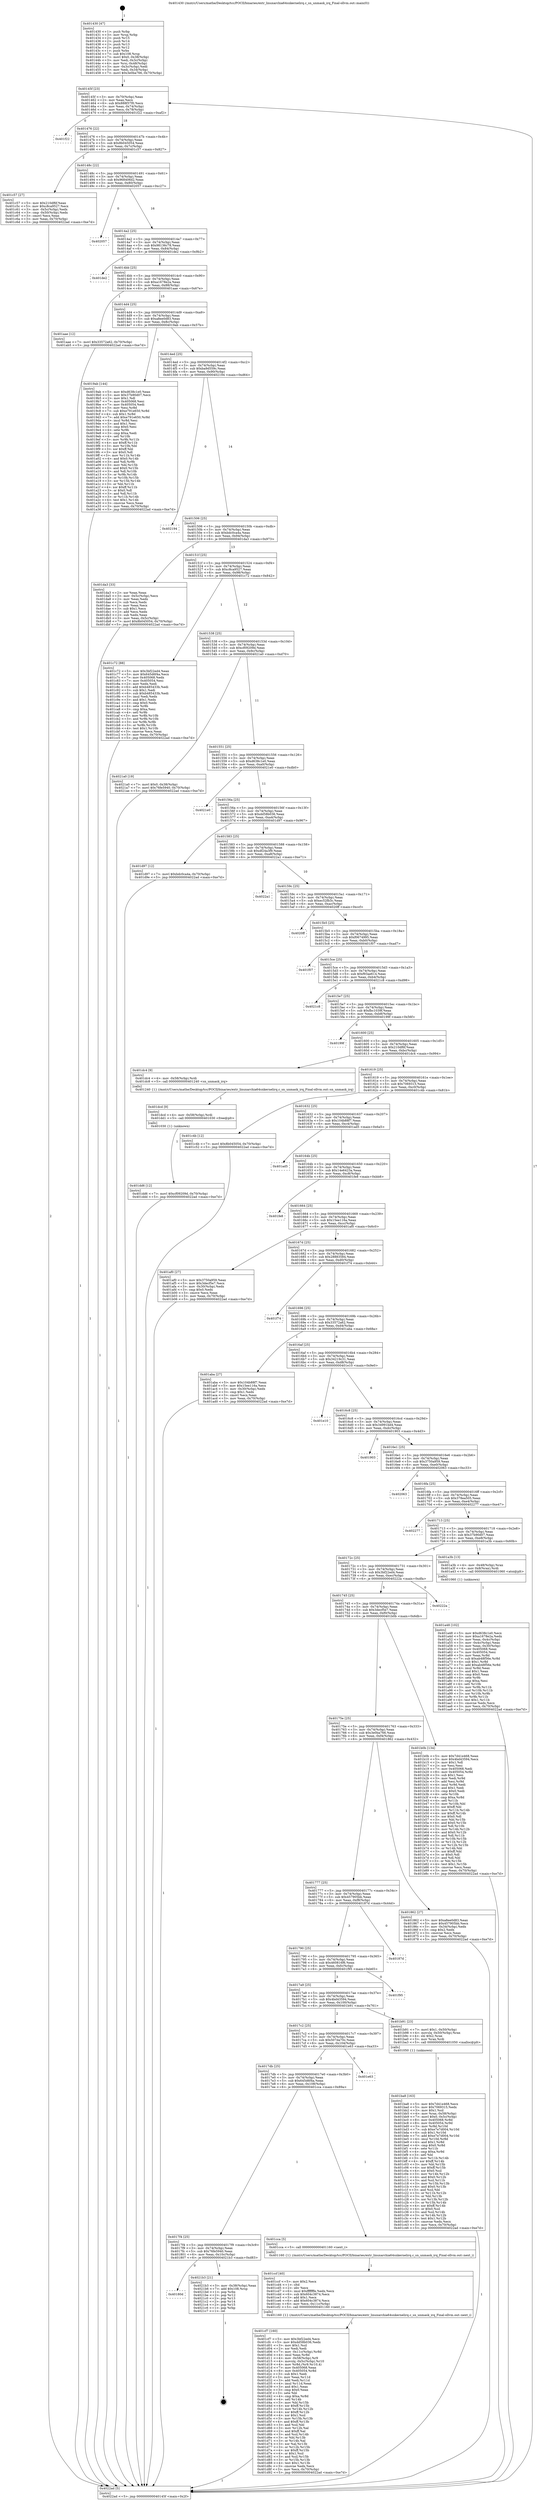digraph "0x401430" {
  label = "0x401430 (/mnt/c/Users/mathe/Desktop/tcc/POCII/binaries/extr_linuxarchia64snkernelirq.c_sn_unmask_irq_Final-ollvm.out::main(0))"
  labelloc = "t"
  node[shape=record]

  Entry [label="",width=0.3,height=0.3,shape=circle,fillcolor=black,style=filled]
  "0x40145f" [label="{
     0x40145f [23]\l
     | [instrs]\l
     &nbsp;&nbsp;0x40145f \<+3\>: mov -0x70(%rbp),%eax\l
     &nbsp;&nbsp;0x401462 \<+2\>: mov %eax,%ecx\l
     &nbsp;&nbsp;0x401464 \<+6\>: sub $0x888f37f0,%ecx\l
     &nbsp;&nbsp;0x40146a \<+3\>: mov %eax,-0x74(%rbp)\l
     &nbsp;&nbsp;0x40146d \<+3\>: mov %ecx,-0x78(%rbp)\l
     &nbsp;&nbsp;0x401470 \<+6\>: je 0000000000401f22 \<main+0xaf2\>\l
  }"]
  "0x401f22" [label="{
     0x401f22\l
  }", style=dashed]
  "0x401476" [label="{
     0x401476 [22]\l
     | [instrs]\l
     &nbsp;&nbsp;0x401476 \<+5\>: jmp 000000000040147b \<main+0x4b\>\l
     &nbsp;&nbsp;0x40147b \<+3\>: mov -0x74(%rbp),%eax\l
     &nbsp;&nbsp;0x40147e \<+5\>: sub $0x8b045054,%eax\l
     &nbsp;&nbsp;0x401483 \<+3\>: mov %eax,-0x7c(%rbp)\l
     &nbsp;&nbsp;0x401486 \<+6\>: je 0000000000401c57 \<main+0x827\>\l
  }"]
  Exit [label="",width=0.3,height=0.3,shape=circle,fillcolor=black,style=filled,peripheries=2]
  "0x401c57" [label="{
     0x401c57 [27]\l
     | [instrs]\l
     &nbsp;&nbsp;0x401c57 \<+5\>: mov $0x210df6f,%eax\l
     &nbsp;&nbsp;0x401c5c \<+5\>: mov $0xc8ca9527,%ecx\l
     &nbsp;&nbsp;0x401c61 \<+3\>: mov -0x5c(%rbp),%edx\l
     &nbsp;&nbsp;0x401c64 \<+3\>: cmp -0x50(%rbp),%edx\l
     &nbsp;&nbsp;0x401c67 \<+3\>: cmovl %ecx,%eax\l
     &nbsp;&nbsp;0x401c6a \<+3\>: mov %eax,-0x70(%rbp)\l
     &nbsp;&nbsp;0x401c6d \<+5\>: jmp 00000000004022ad \<main+0xe7d\>\l
  }"]
  "0x40148c" [label="{
     0x40148c [22]\l
     | [instrs]\l
     &nbsp;&nbsp;0x40148c \<+5\>: jmp 0000000000401491 \<main+0x61\>\l
     &nbsp;&nbsp;0x401491 \<+3\>: mov -0x74(%rbp),%eax\l
     &nbsp;&nbsp;0x401494 \<+5\>: sub $0x968406d2,%eax\l
     &nbsp;&nbsp;0x401499 \<+3\>: mov %eax,-0x80(%rbp)\l
     &nbsp;&nbsp;0x40149c \<+6\>: je 0000000000402057 \<main+0xc27\>\l
  }"]
  "0x40180d" [label="{
     0x40180d\l
  }", style=dashed]
  "0x402057" [label="{
     0x402057\l
  }", style=dashed]
  "0x4014a2" [label="{
     0x4014a2 [25]\l
     | [instrs]\l
     &nbsp;&nbsp;0x4014a2 \<+5\>: jmp 00000000004014a7 \<main+0x77\>\l
     &nbsp;&nbsp;0x4014a7 \<+3\>: mov -0x74(%rbp),%eax\l
     &nbsp;&nbsp;0x4014aa \<+5\>: sub $0x98136c78,%eax\l
     &nbsp;&nbsp;0x4014af \<+6\>: mov %eax,-0x84(%rbp)\l
     &nbsp;&nbsp;0x4014b5 \<+6\>: je 0000000000401de2 \<main+0x9b2\>\l
  }"]
  "0x4021b3" [label="{
     0x4021b3 [21]\l
     | [instrs]\l
     &nbsp;&nbsp;0x4021b3 \<+3\>: mov -0x38(%rbp),%eax\l
     &nbsp;&nbsp;0x4021b6 \<+7\>: add $0x108,%rsp\l
     &nbsp;&nbsp;0x4021bd \<+1\>: pop %rbx\l
     &nbsp;&nbsp;0x4021be \<+2\>: pop %r12\l
     &nbsp;&nbsp;0x4021c0 \<+2\>: pop %r13\l
     &nbsp;&nbsp;0x4021c2 \<+2\>: pop %r14\l
     &nbsp;&nbsp;0x4021c4 \<+2\>: pop %r15\l
     &nbsp;&nbsp;0x4021c6 \<+1\>: pop %rbp\l
     &nbsp;&nbsp;0x4021c7 \<+1\>: ret\l
  }"]
  "0x401de2" [label="{
     0x401de2\l
  }", style=dashed]
  "0x4014bb" [label="{
     0x4014bb [25]\l
     | [instrs]\l
     &nbsp;&nbsp;0x4014bb \<+5\>: jmp 00000000004014c0 \<main+0x90\>\l
     &nbsp;&nbsp;0x4014c0 \<+3\>: mov -0x74(%rbp),%eax\l
     &nbsp;&nbsp;0x4014c3 \<+5\>: sub $0xa1678e2a,%eax\l
     &nbsp;&nbsp;0x4014c8 \<+6\>: mov %eax,-0x88(%rbp)\l
     &nbsp;&nbsp;0x4014ce \<+6\>: je 0000000000401aae \<main+0x67e\>\l
  }"]
  "0x401dd6" [label="{
     0x401dd6 [12]\l
     | [instrs]\l
     &nbsp;&nbsp;0x401dd6 \<+7\>: movl $0xcf09209d,-0x70(%rbp)\l
     &nbsp;&nbsp;0x401ddd \<+5\>: jmp 00000000004022ad \<main+0xe7d\>\l
  }"]
  "0x401aae" [label="{
     0x401aae [12]\l
     | [instrs]\l
     &nbsp;&nbsp;0x401aae \<+7\>: movl $0x33572a62,-0x70(%rbp)\l
     &nbsp;&nbsp;0x401ab5 \<+5\>: jmp 00000000004022ad \<main+0xe7d\>\l
  }"]
  "0x4014d4" [label="{
     0x4014d4 [25]\l
     | [instrs]\l
     &nbsp;&nbsp;0x4014d4 \<+5\>: jmp 00000000004014d9 \<main+0xa9\>\l
     &nbsp;&nbsp;0x4014d9 \<+3\>: mov -0x74(%rbp),%eax\l
     &nbsp;&nbsp;0x4014dc \<+5\>: sub $0xa8ee0d83,%eax\l
     &nbsp;&nbsp;0x4014e1 \<+6\>: mov %eax,-0x8c(%rbp)\l
     &nbsp;&nbsp;0x4014e7 \<+6\>: je 00000000004019ab \<main+0x57b\>\l
  }"]
  "0x401dcd" [label="{
     0x401dcd [9]\l
     | [instrs]\l
     &nbsp;&nbsp;0x401dcd \<+4\>: mov -0x58(%rbp),%rdi\l
     &nbsp;&nbsp;0x401dd1 \<+5\>: call 0000000000401030 \<free@plt\>\l
     | [calls]\l
     &nbsp;&nbsp;0x401030 \{1\} (unknown)\l
  }"]
  "0x4019ab" [label="{
     0x4019ab [144]\l
     | [instrs]\l
     &nbsp;&nbsp;0x4019ab \<+5\>: mov $0xd638c1e0,%eax\l
     &nbsp;&nbsp;0x4019b0 \<+5\>: mov $0x37b90d07,%ecx\l
     &nbsp;&nbsp;0x4019b5 \<+2\>: mov $0x1,%dl\l
     &nbsp;&nbsp;0x4019b7 \<+7\>: mov 0x405068,%esi\l
     &nbsp;&nbsp;0x4019be \<+7\>: mov 0x405054,%edi\l
     &nbsp;&nbsp;0x4019c5 \<+3\>: mov %esi,%r8d\l
     &nbsp;&nbsp;0x4019c8 \<+7\>: sub $0xe791e650,%r8d\l
     &nbsp;&nbsp;0x4019cf \<+4\>: sub $0x1,%r8d\l
     &nbsp;&nbsp;0x4019d3 \<+7\>: add $0xe791e650,%r8d\l
     &nbsp;&nbsp;0x4019da \<+4\>: imul %r8d,%esi\l
     &nbsp;&nbsp;0x4019de \<+3\>: and $0x1,%esi\l
     &nbsp;&nbsp;0x4019e1 \<+3\>: cmp $0x0,%esi\l
     &nbsp;&nbsp;0x4019e4 \<+4\>: sete %r9b\l
     &nbsp;&nbsp;0x4019e8 \<+3\>: cmp $0xa,%edi\l
     &nbsp;&nbsp;0x4019eb \<+4\>: setl %r10b\l
     &nbsp;&nbsp;0x4019ef \<+3\>: mov %r9b,%r11b\l
     &nbsp;&nbsp;0x4019f2 \<+4\>: xor $0xff,%r11b\l
     &nbsp;&nbsp;0x4019f6 \<+3\>: mov %r10b,%bl\l
     &nbsp;&nbsp;0x4019f9 \<+3\>: xor $0xff,%bl\l
     &nbsp;&nbsp;0x4019fc \<+3\>: xor $0x0,%dl\l
     &nbsp;&nbsp;0x4019ff \<+3\>: mov %r11b,%r14b\l
     &nbsp;&nbsp;0x401a02 \<+4\>: and $0x0,%r14b\l
     &nbsp;&nbsp;0x401a06 \<+3\>: and %dl,%r9b\l
     &nbsp;&nbsp;0x401a09 \<+3\>: mov %bl,%r15b\l
     &nbsp;&nbsp;0x401a0c \<+4\>: and $0x0,%r15b\l
     &nbsp;&nbsp;0x401a10 \<+3\>: and %dl,%r10b\l
     &nbsp;&nbsp;0x401a13 \<+3\>: or %r9b,%r14b\l
     &nbsp;&nbsp;0x401a16 \<+3\>: or %r10b,%r15b\l
     &nbsp;&nbsp;0x401a19 \<+3\>: xor %r15b,%r14b\l
     &nbsp;&nbsp;0x401a1c \<+3\>: or %bl,%r11b\l
     &nbsp;&nbsp;0x401a1f \<+4\>: xor $0xff,%r11b\l
     &nbsp;&nbsp;0x401a23 \<+3\>: or $0x0,%dl\l
     &nbsp;&nbsp;0x401a26 \<+3\>: and %dl,%r11b\l
     &nbsp;&nbsp;0x401a29 \<+3\>: or %r11b,%r14b\l
     &nbsp;&nbsp;0x401a2c \<+4\>: test $0x1,%r14b\l
     &nbsp;&nbsp;0x401a30 \<+3\>: cmovne %ecx,%eax\l
     &nbsp;&nbsp;0x401a33 \<+3\>: mov %eax,-0x70(%rbp)\l
     &nbsp;&nbsp;0x401a36 \<+5\>: jmp 00000000004022ad \<main+0xe7d\>\l
  }"]
  "0x4014ed" [label="{
     0x4014ed [25]\l
     | [instrs]\l
     &nbsp;&nbsp;0x4014ed \<+5\>: jmp 00000000004014f2 \<main+0xc2\>\l
     &nbsp;&nbsp;0x4014f2 \<+3\>: mov -0x74(%rbp),%eax\l
     &nbsp;&nbsp;0x4014f5 \<+5\>: sub $0xba9d559c,%eax\l
     &nbsp;&nbsp;0x4014fa \<+6\>: mov %eax,-0x90(%rbp)\l
     &nbsp;&nbsp;0x401500 \<+6\>: je 0000000000402194 \<main+0xd64\>\l
  }"]
  "0x401cf7" [label="{
     0x401cf7 [160]\l
     | [instrs]\l
     &nbsp;&nbsp;0x401cf7 \<+5\>: mov $0x3bf22ed4,%ecx\l
     &nbsp;&nbsp;0x401cfc \<+5\>: mov $0xdd58b036,%edx\l
     &nbsp;&nbsp;0x401d01 \<+3\>: mov $0x1,%sil\l
     &nbsp;&nbsp;0x401d04 \<+2\>: xor %edi,%edi\l
     &nbsp;&nbsp;0x401d06 \<+7\>: mov -0x11c(%rbp),%r8d\l
     &nbsp;&nbsp;0x401d0d \<+4\>: imul %eax,%r8d\l
     &nbsp;&nbsp;0x401d11 \<+4\>: mov -0x58(%rbp),%r9\l
     &nbsp;&nbsp;0x401d15 \<+4\>: movslq -0x5c(%rbp),%r10\l
     &nbsp;&nbsp;0x401d19 \<+4\>: mov %r8d,(%r9,%r10,4)\l
     &nbsp;&nbsp;0x401d1d \<+7\>: mov 0x405068,%eax\l
     &nbsp;&nbsp;0x401d24 \<+8\>: mov 0x405054,%r8d\l
     &nbsp;&nbsp;0x401d2c \<+3\>: sub $0x1,%edi\l
     &nbsp;&nbsp;0x401d2f \<+3\>: mov %eax,%r11d\l
     &nbsp;&nbsp;0x401d32 \<+3\>: add %edi,%r11d\l
     &nbsp;&nbsp;0x401d35 \<+4\>: imul %r11d,%eax\l
     &nbsp;&nbsp;0x401d39 \<+3\>: and $0x1,%eax\l
     &nbsp;&nbsp;0x401d3c \<+3\>: cmp $0x0,%eax\l
     &nbsp;&nbsp;0x401d3f \<+3\>: sete %bl\l
     &nbsp;&nbsp;0x401d42 \<+4\>: cmp $0xa,%r8d\l
     &nbsp;&nbsp;0x401d46 \<+4\>: setl %r14b\l
     &nbsp;&nbsp;0x401d4a \<+3\>: mov %bl,%r15b\l
     &nbsp;&nbsp;0x401d4d \<+4\>: xor $0xff,%r15b\l
     &nbsp;&nbsp;0x401d51 \<+3\>: mov %r14b,%r12b\l
     &nbsp;&nbsp;0x401d54 \<+4\>: xor $0xff,%r12b\l
     &nbsp;&nbsp;0x401d58 \<+4\>: xor $0x1,%sil\l
     &nbsp;&nbsp;0x401d5c \<+3\>: mov %r15b,%r13b\l
     &nbsp;&nbsp;0x401d5f \<+4\>: and $0xff,%r13b\l
     &nbsp;&nbsp;0x401d63 \<+3\>: and %sil,%bl\l
     &nbsp;&nbsp;0x401d66 \<+3\>: mov %r12b,%al\l
     &nbsp;&nbsp;0x401d69 \<+2\>: and $0xff,%al\l
     &nbsp;&nbsp;0x401d6b \<+3\>: and %sil,%r14b\l
     &nbsp;&nbsp;0x401d6e \<+3\>: or %bl,%r13b\l
     &nbsp;&nbsp;0x401d71 \<+3\>: or %r14b,%al\l
     &nbsp;&nbsp;0x401d74 \<+3\>: xor %al,%r13b\l
     &nbsp;&nbsp;0x401d77 \<+3\>: or %r12b,%r15b\l
     &nbsp;&nbsp;0x401d7a \<+4\>: xor $0xff,%r15b\l
     &nbsp;&nbsp;0x401d7e \<+4\>: or $0x1,%sil\l
     &nbsp;&nbsp;0x401d82 \<+3\>: and %sil,%r15b\l
     &nbsp;&nbsp;0x401d85 \<+3\>: or %r15b,%r13b\l
     &nbsp;&nbsp;0x401d88 \<+4\>: test $0x1,%r13b\l
     &nbsp;&nbsp;0x401d8c \<+3\>: cmovne %edx,%ecx\l
     &nbsp;&nbsp;0x401d8f \<+3\>: mov %ecx,-0x70(%rbp)\l
     &nbsp;&nbsp;0x401d92 \<+5\>: jmp 00000000004022ad \<main+0xe7d\>\l
  }"]
  "0x402194" [label="{
     0x402194\l
  }", style=dashed]
  "0x401506" [label="{
     0x401506 [25]\l
     | [instrs]\l
     &nbsp;&nbsp;0x401506 \<+5\>: jmp 000000000040150b \<main+0xdb\>\l
     &nbsp;&nbsp;0x40150b \<+3\>: mov -0x74(%rbp),%eax\l
     &nbsp;&nbsp;0x40150e \<+5\>: sub $0xbdc0ca4a,%eax\l
     &nbsp;&nbsp;0x401513 \<+6\>: mov %eax,-0x94(%rbp)\l
     &nbsp;&nbsp;0x401519 \<+6\>: je 0000000000401da3 \<main+0x973\>\l
  }"]
  "0x401ccf" [label="{
     0x401ccf [40]\l
     | [instrs]\l
     &nbsp;&nbsp;0x401ccf \<+5\>: mov $0x2,%ecx\l
     &nbsp;&nbsp;0x401cd4 \<+1\>: cltd\l
     &nbsp;&nbsp;0x401cd5 \<+2\>: idiv %ecx\l
     &nbsp;&nbsp;0x401cd7 \<+6\>: imul $0xfffffffe,%edx,%ecx\l
     &nbsp;&nbsp;0x401cdd \<+6\>: sub $0x604c3874,%ecx\l
     &nbsp;&nbsp;0x401ce3 \<+3\>: add $0x1,%ecx\l
     &nbsp;&nbsp;0x401ce6 \<+6\>: add $0x604c3874,%ecx\l
     &nbsp;&nbsp;0x401cec \<+6\>: mov %ecx,-0x11c(%rbp)\l
     &nbsp;&nbsp;0x401cf2 \<+5\>: call 0000000000401160 \<next_i\>\l
     | [calls]\l
     &nbsp;&nbsp;0x401160 \{1\} (/mnt/c/Users/mathe/Desktop/tcc/POCII/binaries/extr_linuxarchia64snkernelirq.c_sn_unmask_irq_Final-ollvm.out::next_i)\l
  }"]
  "0x401da3" [label="{
     0x401da3 [33]\l
     | [instrs]\l
     &nbsp;&nbsp;0x401da3 \<+2\>: xor %eax,%eax\l
     &nbsp;&nbsp;0x401da5 \<+3\>: mov -0x5c(%rbp),%ecx\l
     &nbsp;&nbsp;0x401da8 \<+2\>: mov %eax,%edx\l
     &nbsp;&nbsp;0x401daa \<+2\>: sub %ecx,%edx\l
     &nbsp;&nbsp;0x401dac \<+2\>: mov %eax,%ecx\l
     &nbsp;&nbsp;0x401dae \<+3\>: sub $0x1,%ecx\l
     &nbsp;&nbsp;0x401db1 \<+2\>: add %ecx,%edx\l
     &nbsp;&nbsp;0x401db3 \<+2\>: sub %edx,%eax\l
     &nbsp;&nbsp;0x401db5 \<+3\>: mov %eax,-0x5c(%rbp)\l
     &nbsp;&nbsp;0x401db8 \<+7\>: movl $0x8b045054,-0x70(%rbp)\l
     &nbsp;&nbsp;0x401dbf \<+5\>: jmp 00000000004022ad \<main+0xe7d\>\l
  }"]
  "0x40151f" [label="{
     0x40151f [25]\l
     | [instrs]\l
     &nbsp;&nbsp;0x40151f \<+5\>: jmp 0000000000401524 \<main+0xf4\>\l
     &nbsp;&nbsp;0x401524 \<+3\>: mov -0x74(%rbp),%eax\l
     &nbsp;&nbsp;0x401527 \<+5\>: sub $0xc8ca9527,%eax\l
     &nbsp;&nbsp;0x40152c \<+6\>: mov %eax,-0x98(%rbp)\l
     &nbsp;&nbsp;0x401532 \<+6\>: je 0000000000401c72 \<main+0x842\>\l
  }"]
  "0x4017f4" [label="{
     0x4017f4 [25]\l
     | [instrs]\l
     &nbsp;&nbsp;0x4017f4 \<+5\>: jmp 00000000004017f9 \<main+0x3c9\>\l
     &nbsp;&nbsp;0x4017f9 \<+3\>: mov -0x74(%rbp),%eax\l
     &nbsp;&nbsp;0x4017fc \<+5\>: sub $0x76fe5940,%eax\l
     &nbsp;&nbsp;0x401801 \<+6\>: mov %eax,-0x10c(%rbp)\l
     &nbsp;&nbsp;0x401807 \<+6\>: je 00000000004021b3 \<main+0xd83\>\l
  }"]
  "0x401c72" [label="{
     0x401c72 [88]\l
     | [instrs]\l
     &nbsp;&nbsp;0x401c72 \<+5\>: mov $0x3bf22ed4,%eax\l
     &nbsp;&nbsp;0x401c77 \<+5\>: mov $0x645d6f4a,%ecx\l
     &nbsp;&nbsp;0x401c7c \<+7\>: mov 0x405068,%edx\l
     &nbsp;&nbsp;0x401c83 \<+7\>: mov 0x405054,%esi\l
     &nbsp;&nbsp;0x401c8a \<+2\>: mov %edx,%edi\l
     &nbsp;&nbsp;0x401c8c \<+6\>: add $0xb485433b,%edi\l
     &nbsp;&nbsp;0x401c92 \<+3\>: sub $0x1,%edi\l
     &nbsp;&nbsp;0x401c95 \<+6\>: sub $0xb485433b,%edi\l
     &nbsp;&nbsp;0x401c9b \<+3\>: imul %edi,%edx\l
     &nbsp;&nbsp;0x401c9e \<+3\>: and $0x1,%edx\l
     &nbsp;&nbsp;0x401ca1 \<+3\>: cmp $0x0,%edx\l
     &nbsp;&nbsp;0x401ca4 \<+4\>: sete %r8b\l
     &nbsp;&nbsp;0x401ca8 \<+3\>: cmp $0xa,%esi\l
     &nbsp;&nbsp;0x401cab \<+4\>: setl %r9b\l
     &nbsp;&nbsp;0x401caf \<+3\>: mov %r8b,%r10b\l
     &nbsp;&nbsp;0x401cb2 \<+3\>: and %r9b,%r10b\l
     &nbsp;&nbsp;0x401cb5 \<+3\>: xor %r9b,%r8b\l
     &nbsp;&nbsp;0x401cb8 \<+3\>: or %r8b,%r10b\l
     &nbsp;&nbsp;0x401cbb \<+4\>: test $0x1,%r10b\l
     &nbsp;&nbsp;0x401cbf \<+3\>: cmovne %ecx,%eax\l
     &nbsp;&nbsp;0x401cc2 \<+3\>: mov %eax,-0x70(%rbp)\l
     &nbsp;&nbsp;0x401cc5 \<+5\>: jmp 00000000004022ad \<main+0xe7d\>\l
  }"]
  "0x401538" [label="{
     0x401538 [25]\l
     | [instrs]\l
     &nbsp;&nbsp;0x401538 \<+5\>: jmp 000000000040153d \<main+0x10d\>\l
     &nbsp;&nbsp;0x40153d \<+3\>: mov -0x74(%rbp),%eax\l
     &nbsp;&nbsp;0x401540 \<+5\>: sub $0xcf09209d,%eax\l
     &nbsp;&nbsp;0x401545 \<+6\>: mov %eax,-0x9c(%rbp)\l
     &nbsp;&nbsp;0x40154b \<+6\>: je 00000000004021a0 \<main+0xd70\>\l
  }"]
  "0x401cca" [label="{
     0x401cca [5]\l
     | [instrs]\l
     &nbsp;&nbsp;0x401cca \<+5\>: call 0000000000401160 \<next_i\>\l
     | [calls]\l
     &nbsp;&nbsp;0x401160 \{1\} (/mnt/c/Users/mathe/Desktop/tcc/POCII/binaries/extr_linuxarchia64snkernelirq.c_sn_unmask_irq_Final-ollvm.out::next_i)\l
  }"]
  "0x4021a0" [label="{
     0x4021a0 [19]\l
     | [instrs]\l
     &nbsp;&nbsp;0x4021a0 \<+7\>: movl $0x0,-0x38(%rbp)\l
     &nbsp;&nbsp;0x4021a7 \<+7\>: movl $0x76fe5940,-0x70(%rbp)\l
     &nbsp;&nbsp;0x4021ae \<+5\>: jmp 00000000004022ad \<main+0xe7d\>\l
  }"]
  "0x401551" [label="{
     0x401551 [25]\l
     | [instrs]\l
     &nbsp;&nbsp;0x401551 \<+5\>: jmp 0000000000401556 \<main+0x126\>\l
     &nbsp;&nbsp;0x401556 \<+3\>: mov -0x74(%rbp),%eax\l
     &nbsp;&nbsp;0x401559 \<+5\>: sub $0xd638c1e0,%eax\l
     &nbsp;&nbsp;0x40155e \<+6\>: mov %eax,-0xa0(%rbp)\l
     &nbsp;&nbsp;0x401564 \<+6\>: je 00000000004021e0 \<main+0xdb0\>\l
  }"]
  "0x4017db" [label="{
     0x4017db [25]\l
     | [instrs]\l
     &nbsp;&nbsp;0x4017db \<+5\>: jmp 00000000004017e0 \<main+0x3b0\>\l
     &nbsp;&nbsp;0x4017e0 \<+3\>: mov -0x74(%rbp),%eax\l
     &nbsp;&nbsp;0x4017e3 \<+5\>: sub $0x645d6f4a,%eax\l
     &nbsp;&nbsp;0x4017e8 \<+6\>: mov %eax,-0x108(%rbp)\l
     &nbsp;&nbsp;0x4017ee \<+6\>: je 0000000000401cca \<main+0x89a\>\l
  }"]
  "0x4021e0" [label="{
     0x4021e0\l
  }", style=dashed]
  "0x40156a" [label="{
     0x40156a [25]\l
     | [instrs]\l
     &nbsp;&nbsp;0x40156a \<+5\>: jmp 000000000040156f \<main+0x13f\>\l
     &nbsp;&nbsp;0x40156f \<+3\>: mov -0x74(%rbp),%eax\l
     &nbsp;&nbsp;0x401572 \<+5\>: sub $0xdd58b036,%eax\l
     &nbsp;&nbsp;0x401577 \<+6\>: mov %eax,-0xa4(%rbp)\l
     &nbsp;&nbsp;0x40157d \<+6\>: je 0000000000401d97 \<main+0x967\>\l
  }"]
  "0x401e63" [label="{
     0x401e63\l
  }", style=dashed]
  "0x401d97" [label="{
     0x401d97 [12]\l
     | [instrs]\l
     &nbsp;&nbsp;0x401d97 \<+7\>: movl $0xbdc0ca4a,-0x70(%rbp)\l
     &nbsp;&nbsp;0x401d9e \<+5\>: jmp 00000000004022ad \<main+0xe7d\>\l
  }"]
  "0x401583" [label="{
     0x401583 [25]\l
     | [instrs]\l
     &nbsp;&nbsp;0x401583 \<+5\>: jmp 0000000000401588 \<main+0x158\>\l
     &nbsp;&nbsp;0x401588 \<+3\>: mov -0x74(%rbp),%eax\l
     &nbsp;&nbsp;0x40158b \<+5\>: sub $0xdf24a3f9,%eax\l
     &nbsp;&nbsp;0x401590 \<+6\>: mov %eax,-0xa8(%rbp)\l
     &nbsp;&nbsp;0x401596 \<+6\>: je 00000000004022a1 \<main+0xe71\>\l
  }"]
  "0x401ba8" [label="{
     0x401ba8 [163]\l
     | [instrs]\l
     &nbsp;&nbsp;0x401ba8 \<+5\>: mov $0x7d41e468,%ecx\l
     &nbsp;&nbsp;0x401bad \<+5\>: mov $0x7069315,%edx\l
     &nbsp;&nbsp;0x401bb2 \<+3\>: mov $0x1,%sil\l
     &nbsp;&nbsp;0x401bb5 \<+4\>: mov %rax,-0x58(%rbp)\l
     &nbsp;&nbsp;0x401bb9 \<+7\>: movl $0x0,-0x5c(%rbp)\l
     &nbsp;&nbsp;0x401bc0 \<+8\>: mov 0x405068,%r8d\l
     &nbsp;&nbsp;0x401bc8 \<+8\>: mov 0x405054,%r9d\l
     &nbsp;&nbsp;0x401bd0 \<+3\>: mov %r8d,%r10d\l
     &nbsp;&nbsp;0x401bd3 \<+7\>: sub $0xe7e7d004,%r10d\l
     &nbsp;&nbsp;0x401bda \<+4\>: sub $0x1,%r10d\l
     &nbsp;&nbsp;0x401bde \<+7\>: add $0xe7e7d004,%r10d\l
     &nbsp;&nbsp;0x401be5 \<+4\>: imul %r10d,%r8d\l
     &nbsp;&nbsp;0x401be9 \<+4\>: and $0x1,%r8d\l
     &nbsp;&nbsp;0x401bed \<+4\>: cmp $0x0,%r8d\l
     &nbsp;&nbsp;0x401bf1 \<+4\>: sete %r11b\l
     &nbsp;&nbsp;0x401bf5 \<+4\>: cmp $0xa,%r9d\l
     &nbsp;&nbsp;0x401bf9 \<+3\>: setl %bl\l
     &nbsp;&nbsp;0x401bfc \<+3\>: mov %r11b,%r14b\l
     &nbsp;&nbsp;0x401bff \<+4\>: xor $0xff,%r14b\l
     &nbsp;&nbsp;0x401c03 \<+3\>: mov %bl,%r15b\l
     &nbsp;&nbsp;0x401c06 \<+4\>: xor $0xff,%r15b\l
     &nbsp;&nbsp;0x401c0a \<+4\>: xor $0x0,%sil\l
     &nbsp;&nbsp;0x401c0e \<+3\>: mov %r14b,%r12b\l
     &nbsp;&nbsp;0x401c11 \<+4\>: and $0x0,%r12b\l
     &nbsp;&nbsp;0x401c15 \<+3\>: and %sil,%r11b\l
     &nbsp;&nbsp;0x401c18 \<+3\>: mov %r15b,%r13b\l
     &nbsp;&nbsp;0x401c1b \<+4\>: and $0x0,%r13b\l
     &nbsp;&nbsp;0x401c1f \<+3\>: and %sil,%bl\l
     &nbsp;&nbsp;0x401c22 \<+3\>: or %r11b,%r12b\l
     &nbsp;&nbsp;0x401c25 \<+3\>: or %bl,%r13b\l
     &nbsp;&nbsp;0x401c28 \<+3\>: xor %r13b,%r12b\l
     &nbsp;&nbsp;0x401c2b \<+3\>: or %r15b,%r14b\l
     &nbsp;&nbsp;0x401c2e \<+4\>: xor $0xff,%r14b\l
     &nbsp;&nbsp;0x401c32 \<+4\>: or $0x0,%sil\l
     &nbsp;&nbsp;0x401c36 \<+3\>: and %sil,%r14b\l
     &nbsp;&nbsp;0x401c39 \<+3\>: or %r14b,%r12b\l
     &nbsp;&nbsp;0x401c3c \<+4\>: test $0x1,%r12b\l
     &nbsp;&nbsp;0x401c40 \<+3\>: cmovne %edx,%ecx\l
     &nbsp;&nbsp;0x401c43 \<+3\>: mov %ecx,-0x70(%rbp)\l
     &nbsp;&nbsp;0x401c46 \<+5\>: jmp 00000000004022ad \<main+0xe7d\>\l
  }"]
  "0x4022a1" [label="{
     0x4022a1\l
  }", style=dashed]
  "0x40159c" [label="{
     0x40159c [25]\l
     | [instrs]\l
     &nbsp;&nbsp;0x40159c \<+5\>: jmp 00000000004015a1 \<main+0x171\>\l
     &nbsp;&nbsp;0x4015a1 \<+3\>: mov -0x74(%rbp),%eax\l
     &nbsp;&nbsp;0x4015a4 \<+5\>: sub $0xec52fb3c,%eax\l
     &nbsp;&nbsp;0x4015a9 \<+6\>: mov %eax,-0xac(%rbp)\l
     &nbsp;&nbsp;0x4015af \<+6\>: je 00000000004020ff \<main+0xccf\>\l
  }"]
  "0x4017c2" [label="{
     0x4017c2 [25]\l
     | [instrs]\l
     &nbsp;&nbsp;0x4017c2 \<+5\>: jmp 00000000004017c7 \<main+0x397\>\l
     &nbsp;&nbsp;0x4017c7 \<+3\>: mov -0x74(%rbp),%eax\l
     &nbsp;&nbsp;0x4017ca \<+5\>: sub $0x507da70c,%eax\l
     &nbsp;&nbsp;0x4017cf \<+6\>: mov %eax,-0x104(%rbp)\l
     &nbsp;&nbsp;0x4017d5 \<+6\>: je 0000000000401e63 \<main+0xa33\>\l
  }"]
  "0x4020ff" [label="{
     0x4020ff\l
  }", style=dashed]
  "0x4015b5" [label="{
     0x4015b5 [25]\l
     | [instrs]\l
     &nbsp;&nbsp;0x4015b5 \<+5\>: jmp 00000000004015ba \<main+0x18a\>\l
     &nbsp;&nbsp;0x4015ba \<+3\>: mov -0x74(%rbp),%eax\l
     &nbsp;&nbsp;0x4015bd \<+5\>: sub $0xf0674995,%eax\l
     &nbsp;&nbsp;0x4015c2 \<+6\>: mov %eax,-0xb0(%rbp)\l
     &nbsp;&nbsp;0x4015c8 \<+6\>: je 0000000000401f07 \<main+0xad7\>\l
  }"]
  "0x401b91" [label="{
     0x401b91 [23]\l
     | [instrs]\l
     &nbsp;&nbsp;0x401b91 \<+7\>: movl $0x1,-0x50(%rbp)\l
     &nbsp;&nbsp;0x401b98 \<+4\>: movslq -0x50(%rbp),%rax\l
     &nbsp;&nbsp;0x401b9c \<+4\>: shl $0x2,%rax\l
     &nbsp;&nbsp;0x401ba0 \<+3\>: mov %rax,%rdi\l
     &nbsp;&nbsp;0x401ba3 \<+5\>: call 0000000000401050 \<malloc@plt\>\l
     | [calls]\l
     &nbsp;&nbsp;0x401050 \{1\} (unknown)\l
  }"]
  "0x401f07" [label="{
     0x401f07\l
  }", style=dashed]
  "0x4015ce" [label="{
     0x4015ce [25]\l
     | [instrs]\l
     &nbsp;&nbsp;0x4015ce \<+5\>: jmp 00000000004015d3 \<main+0x1a3\>\l
     &nbsp;&nbsp;0x4015d3 \<+3\>: mov -0x74(%rbp),%eax\l
     &nbsp;&nbsp;0x4015d6 \<+5\>: sub $0xf93ae614,%eax\l
     &nbsp;&nbsp;0x4015db \<+6\>: mov %eax,-0xb4(%rbp)\l
     &nbsp;&nbsp;0x4015e1 \<+6\>: je 00000000004021c8 \<main+0xd98\>\l
  }"]
  "0x4017a9" [label="{
     0x4017a9 [25]\l
     | [instrs]\l
     &nbsp;&nbsp;0x4017a9 \<+5\>: jmp 00000000004017ae \<main+0x37e\>\l
     &nbsp;&nbsp;0x4017ae \<+3\>: mov -0x74(%rbp),%eax\l
     &nbsp;&nbsp;0x4017b1 \<+5\>: sub $0x4bd43594,%eax\l
     &nbsp;&nbsp;0x4017b6 \<+6\>: mov %eax,-0x100(%rbp)\l
     &nbsp;&nbsp;0x4017bc \<+6\>: je 0000000000401b91 \<main+0x761\>\l
  }"]
  "0x4021c8" [label="{
     0x4021c8\l
  }", style=dashed]
  "0x4015e7" [label="{
     0x4015e7 [25]\l
     | [instrs]\l
     &nbsp;&nbsp;0x4015e7 \<+5\>: jmp 00000000004015ec \<main+0x1bc\>\l
     &nbsp;&nbsp;0x4015ec \<+3\>: mov -0x74(%rbp),%eax\l
     &nbsp;&nbsp;0x4015ef \<+5\>: sub $0xfbc1039f,%eax\l
     &nbsp;&nbsp;0x4015f4 \<+6\>: mov %eax,-0xb8(%rbp)\l
     &nbsp;&nbsp;0x4015fa \<+6\>: je 000000000040199f \<main+0x56f\>\l
  }"]
  "0x401f95" [label="{
     0x401f95\l
  }", style=dashed]
  "0x40199f" [label="{
     0x40199f\l
  }", style=dashed]
  "0x401600" [label="{
     0x401600 [25]\l
     | [instrs]\l
     &nbsp;&nbsp;0x401600 \<+5\>: jmp 0000000000401605 \<main+0x1d5\>\l
     &nbsp;&nbsp;0x401605 \<+3\>: mov -0x74(%rbp),%eax\l
     &nbsp;&nbsp;0x401608 \<+5\>: sub $0x210df6f,%eax\l
     &nbsp;&nbsp;0x40160d \<+6\>: mov %eax,-0xbc(%rbp)\l
     &nbsp;&nbsp;0x401613 \<+6\>: je 0000000000401dc4 \<main+0x994\>\l
  }"]
  "0x401790" [label="{
     0x401790 [25]\l
     | [instrs]\l
     &nbsp;&nbsp;0x401790 \<+5\>: jmp 0000000000401795 \<main+0x365\>\l
     &nbsp;&nbsp;0x401795 \<+3\>: mov -0x74(%rbp),%eax\l
     &nbsp;&nbsp;0x401798 \<+5\>: sub $0x460816f6,%eax\l
     &nbsp;&nbsp;0x40179d \<+6\>: mov %eax,-0xfc(%rbp)\l
     &nbsp;&nbsp;0x4017a3 \<+6\>: je 0000000000401f95 \<main+0xb65\>\l
  }"]
  "0x401dc4" [label="{
     0x401dc4 [9]\l
     | [instrs]\l
     &nbsp;&nbsp;0x401dc4 \<+4\>: mov -0x58(%rbp),%rdi\l
     &nbsp;&nbsp;0x401dc8 \<+5\>: call 0000000000401240 \<sn_unmask_irq\>\l
     | [calls]\l
     &nbsp;&nbsp;0x401240 \{1\} (/mnt/c/Users/mathe/Desktop/tcc/POCII/binaries/extr_linuxarchia64snkernelirq.c_sn_unmask_irq_Final-ollvm.out::sn_unmask_irq)\l
  }"]
  "0x401619" [label="{
     0x401619 [25]\l
     | [instrs]\l
     &nbsp;&nbsp;0x401619 \<+5\>: jmp 000000000040161e \<main+0x1ee\>\l
     &nbsp;&nbsp;0x40161e \<+3\>: mov -0x74(%rbp),%eax\l
     &nbsp;&nbsp;0x401621 \<+5\>: sub $0x7069315,%eax\l
     &nbsp;&nbsp;0x401626 \<+6\>: mov %eax,-0xc0(%rbp)\l
     &nbsp;&nbsp;0x40162c \<+6\>: je 0000000000401c4b \<main+0x81b\>\l
  }"]
  "0x40187d" [label="{
     0x40187d\l
  }", style=dashed]
  "0x401c4b" [label="{
     0x401c4b [12]\l
     | [instrs]\l
     &nbsp;&nbsp;0x401c4b \<+7\>: movl $0x8b045054,-0x70(%rbp)\l
     &nbsp;&nbsp;0x401c52 \<+5\>: jmp 00000000004022ad \<main+0xe7d\>\l
  }"]
  "0x401632" [label="{
     0x401632 [25]\l
     | [instrs]\l
     &nbsp;&nbsp;0x401632 \<+5\>: jmp 0000000000401637 \<main+0x207\>\l
     &nbsp;&nbsp;0x401637 \<+3\>: mov -0x74(%rbp),%eax\l
     &nbsp;&nbsp;0x40163a \<+5\>: sub $0x104b88f7,%eax\l
     &nbsp;&nbsp;0x40163f \<+6\>: mov %eax,-0xc4(%rbp)\l
     &nbsp;&nbsp;0x401645 \<+6\>: je 0000000000401ad5 \<main+0x6a5\>\l
  }"]
  "0x401a48" [label="{
     0x401a48 [102]\l
     | [instrs]\l
     &nbsp;&nbsp;0x401a48 \<+5\>: mov $0xd638c1e0,%ecx\l
     &nbsp;&nbsp;0x401a4d \<+5\>: mov $0xa1678e2a,%edx\l
     &nbsp;&nbsp;0x401a52 \<+3\>: mov %eax,-0x4c(%rbp)\l
     &nbsp;&nbsp;0x401a55 \<+3\>: mov -0x4c(%rbp),%eax\l
     &nbsp;&nbsp;0x401a58 \<+3\>: mov %eax,-0x30(%rbp)\l
     &nbsp;&nbsp;0x401a5b \<+7\>: mov 0x405068,%eax\l
     &nbsp;&nbsp;0x401a62 \<+7\>: mov 0x405054,%esi\l
     &nbsp;&nbsp;0x401a69 \<+3\>: mov %eax,%r8d\l
     &nbsp;&nbsp;0x401a6c \<+7\>: sub $0xab48f56e,%r8d\l
     &nbsp;&nbsp;0x401a73 \<+4\>: sub $0x1,%r8d\l
     &nbsp;&nbsp;0x401a77 \<+7\>: add $0xab48f56e,%r8d\l
     &nbsp;&nbsp;0x401a7e \<+4\>: imul %r8d,%eax\l
     &nbsp;&nbsp;0x401a82 \<+3\>: and $0x1,%eax\l
     &nbsp;&nbsp;0x401a85 \<+3\>: cmp $0x0,%eax\l
     &nbsp;&nbsp;0x401a88 \<+4\>: sete %r9b\l
     &nbsp;&nbsp;0x401a8c \<+3\>: cmp $0xa,%esi\l
     &nbsp;&nbsp;0x401a8f \<+4\>: setl %r10b\l
     &nbsp;&nbsp;0x401a93 \<+3\>: mov %r9b,%r11b\l
     &nbsp;&nbsp;0x401a96 \<+3\>: and %r10b,%r11b\l
     &nbsp;&nbsp;0x401a99 \<+3\>: xor %r10b,%r9b\l
     &nbsp;&nbsp;0x401a9c \<+3\>: or %r9b,%r11b\l
     &nbsp;&nbsp;0x401a9f \<+4\>: test $0x1,%r11b\l
     &nbsp;&nbsp;0x401aa3 \<+3\>: cmovne %edx,%ecx\l
     &nbsp;&nbsp;0x401aa6 \<+3\>: mov %ecx,-0x70(%rbp)\l
     &nbsp;&nbsp;0x401aa9 \<+5\>: jmp 00000000004022ad \<main+0xe7d\>\l
  }"]
  "0x401ad5" [label="{
     0x401ad5\l
  }", style=dashed]
  "0x40164b" [label="{
     0x40164b [25]\l
     | [instrs]\l
     &nbsp;&nbsp;0x40164b \<+5\>: jmp 0000000000401650 \<main+0x220\>\l
     &nbsp;&nbsp;0x401650 \<+3\>: mov -0x74(%rbp),%eax\l
     &nbsp;&nbsp;0x401653 \<+5\>: sub $0x14e6423a,%eax\l
     &nbsp;&nbsp;0x401658 \<+6\>: mov %eax,-0xc8(%rbp)\l
     &nbsp;&nbsp;0x40165e \<+6\>: je 0000000000401fe8 \<main+0xbb8\>\l
  }"]
  "0x401430" [label="{
     0x401430 [47]\l
     | [instrs]\l
     &nbsp;&nbsp;0x401430 \<+1\>: push %rbp\l
     &nbsp;&nbsp;0x401431 \<+3\>: mov %rsp,%rbp\l
     &nbsp;&nbsp;0x401434 \<+2\>: push %r15\l
     &nbsp;&nbsp;0x401436 \<+2\>: push %r14\l
     &nbsp;&nbsp;0x401438 \<+2\>: push %r13\l
     &nbsp;&nbsp;0x40143a \<+2\>: push %r12\l
     &nbsp;&nbsp;0x40143c \<+1\>: push %rbx\l
     &nbsp;&nbsp;0x40143d \<+7\>: sub $0x108,%rsp\l
     &nbsp;&nbsp;0x401444 \<+7\>: movl $0x0,-0x38(%rbp)\l
     &nbsp;&nbsp;0x40144b \<+3\>: mov %edi,-0x3c(%rbp)\l
     &nbsp;&nbsp;0x40144e \<+4\>: mov %rsi,-0x48(%rbp)\l
     &nbsp;&nbsp;0x401452 \<+3\>: mov -0x3c(%rbp),%edi\l
     &nbsp;&nbsp;0x401455 \<+3\>: mov %edi,-0x34(%rbp)\l
     &nbsp;&nbsp;0x401458 \<+7\>: movl $0x3e0ba766,-0x70(%rbp)\l
  }"]
  "0x401fe8" [label="{
     0x401fe8\l
  }", style=dashed]
  "0x401664" [label="{
     0x401664 [25]\l
     | [instrs]\l
     &nbsp;&nbsp;0x401664 \<+5\>: jmp 0000000000401669 \<main+0x239\>\l
     &nbsp;&nbsp;0x401669 \<+3\>: mov -0x74(%rbp),%eax\l
     &nbsp;&nbsp;0x40166c \<+5\>: sub $0x15ee116a,%eax\l
     &nbsp;&nbsp;0x401671 \<+6\>: mov %eax,-0xcc(%rbp)\l
     &nbsp;&nbsp;0x401677 \<+6\>: je 0000000000401af0 \<main+0x6c0\>\l
  }"]
  "0x4022ad" [label="{
     0x4022ad [5]\l
     | [instrs]\l
     &nbsp;&nbsp;0x4022ad \<+5\>: jmp 000000000040145f \<main+0x2f\>\l
  }"]
  "0x401af0" [label="{
     0x401af0 [27]\l
     | [instrs]\l
     &nbsp;&nbsp;0x401af0 \<+5\>: mov $0x3750a959,%eax\l
     &nbsp;&nbsp;0x401af5 \<+5\>: mov $0x3decf5e7,%ecx\l
     &nbsp;&nbsp;0x401afa \<+3\>: mov -0x30(%rbp),%edx\l
     &nbsp;&nbsp;0x401afd \<+3\>: cmp $0x0,%edx\l
     &nbsp;&nbsp;0x401b00 \<+3\>: cmove %ecx,%eax\l
     &nbsp;&nbsp;0x401b03 \<+3\>: mov %eax,-0x70(%rbp)\l
     &nbsp;&nbsp;0x401b06 \<+5\>: jmp 00000000004022ad \<main+0xe7d\>\l
  }"]
  "0x40167d" [label="{
     0x40167d [25]\l
     | [instrs]\l
     &nbsp;&nbsp;0x40167d \<+5\>: jmp 0000000000401682 \<main+0x252\>\l
     &nbsp;&nbsp;0x401682 \<+3\>: mov -0x74(%rbp),%eax\l
     &nbsp;&nbsp;0x401685 \<+5\>: sub $0x28883584,%eax\l
     &nbsp;&nbsp;0x40168a \<+6\>: mov %eax,-0xd0(%rbp)\l
     &nbsp;&nbsp;0x401690 \<+6\>: je 0000000000401f74 \<main+0xb44\>\l
  }"]
  "0x401777" [label="{
     0x401777 [25]\l
     | [instrs]\l
     &nbsp;&nbsp;0x401777 \<+5\>: jmp 000000000040177c \<main+0x34c\>\l
     &nbsp;&nbsp;0x40177c \<+3\>: mov -0x74(%rbp),%eax\l
     &nbsp;&nbsp;0x40177f \<+5\>: sub $0x457905bb,%eax\l
     &nbsp;&nbsp;0x401784 \<+6\>: mov %eax,-0xf8(%rbp)\l
     &nbsp;&nbsp;0x40178a \<+6\>: je 000000000040187d \<main+0x44d\>\l
  }"]
  "0x401f74" [label="{
     0x401f74\l
  }", style=dashed]
  "0x401696" [label="{
     0x401696 [25]\l
     | [instrs]\l
     &nbsp;&nbsp;0x401696 \<+5\>: jmp 000000000040169b \<main+0x26b\>\l
     &nbsp;&nbsp;0x40169b \<+3\>: mov -0x74(%rbp),%eax\l
     &nbsp;&nbsp;0x40169e \<+5\>: sub $0x33572a62,%eax\l
     &nbsp;&nbsp;0x4016a3 \<+6\>: mov %eax,-0xd4(%rbp)\l
     &nbsp;&nbsp;0x4016a9 \<+6\>: je 0000000000401aba \<main+0x68a\>\l
  }"]
  "0x401862" [label="{
     0x401862 [27]\l
     | [instrs]\l
     &nbsp;&nbsp;0x401862 \<+5\>: mov $0xa8ee0d83,%eax\l
     &nbsp;&nbsp;0x401867 \<+5\>: mov $0x457905bb,%ecx\l
     &nbsp;&nbsp;0x40186c \<+3\>: mov -0x34(%rbp),%edx\l
     &nbsp;&nbsp;0x40186f \<+3\>: cmp $0x2,%edx\l
     &nbsp;&nbsp;0x401872 \<+3\>: cmovne %ecx,%eax\l
     &nbsp;&nbsp;0x401875 \<+3\>: mov %eax,-0x70(%rbp)\l
     &nbsp;&nbsp;0x401878 \<+5\>: jmp 00000000004022ad \<main+0xe7d\>\l
  }"]
  "0x401aba" [label="{
     0x401aba [27]\l
     | [instrs]\l
     &nbsp;&nbsp;0x401aba \<+5\>: mov $0x104b88f7,%eax\l
     &nbsp;&nbsp;0x401abf \<+5\>: mov $0x15ee116a,%ecx\l
     &nbsp;&nbsp;0x401ac4 \<+3\>: mov -0x30(%rbp),%edx\l
     &nbsp;&nbsp;0x401ac7 \<+3\>: cmp $0x1,%edx\l
     &nbsp;&nbsp;0x401aca \<+3\>: cmovl %ecx,%eax\l
     &nbsp;&nbsp;0x401acd \<+3\>: mov %eax,-0x70(%rbp)\l
     &nbsp;&nbsp;0x401ad0 \<+5\>: jmp 00000000004022ad \<main+0xe7d\>\l
  }"]
  "0x4016af" [label="{
     0x4016af [25]\l
     | [instrs]\l
     &nbsp;&nbsp;0x4016af \<+5\>: jmp 00000000004016b4 \<main+0x284\>\l
     &nbsp;&nbsp;0x4016b4 \<+3\>: mov -0x74(%rbp),%eax\l
     &nbsp;&nbsp;0x4016b7 \<+5\>: sub $0x34219c31,%eax\l
     &nbsp;&nbsp;0x4016bc \<+6\>: mov %eax,-0xd8(%rbp)\l
     &nbsp;&nbsp;0x4016c2 \<+6\>: je 0000000000401e10 \<main+0x9e0\>\l
  }"]
  "0x40175e" [label="{
     0x40175e [25]\l
     | [instrs]\l
     &nbsp;&nbsp;0x40175e \<+5\>: jmp 0000000000401763 \<main+0x333\>\l
     &nbsp;&nbsp;0x401763 \<+3\>: mov -0x74(%rbp),%eax\l
     &nbsp;&nbsp;0x401766 \<+5\>: sub $0x3e0ba766,%eax\l
     &nbsp;&nbsp;0x40176b \<+6\>: mov %eax,-0xf4(%rbp)\l
     &nbsp;&nbsp;0x401771 \<+6\>: je 0000000000401862 \<main+0x432\>\l
  }"]
  "0x401e10" [label="{
     0x401e10\l
  }", style=dashed]
  "0x4016c8" [label="{
     0x4016c8 [25]\l
     | [instrs]\l
     &nbsp;&nbsp;0x4016c8 \<+5\>: jmp 00000000004016cd \<main+0x29d\>\l
     &nbsp;&nbsp;0x4016cd \<+3\>: mov -0x74(%rbp),%eax\l
     &nbsp;&nbsp;0x4016d0 \<+5\>: sub $0x34991bd4,%eax\l
     &nbsp;&nbsp;0x4016d5 \<+6\>: mov %eax,-0xdc(%rbp)\l
     &nbsp;&nbsp;0x4016db \<+6\>: je 0000000000401903 \<main+0x4d3\>\l
  }"]
  "0x401b0b" [label="{
     0x401b0b [134]\l
     | [instrs]\l
     &nbsp;&nbsp;0x401b0b \<+5\>: mov $0x7d41e468,%eax\l
     &nbsp;&nbsp;0x401b10 \<+5\>: mov $0x4bd43594,%ecx\l
     &nbsp;&nbsp;0x401b15 \<+2\>: mov $0x1,%dl\l
     &nbsp;&nbsp;0x401b17 \<+2\>: xor %esi,%esi\l
     &nbsp;&nbsp;0x401b19 \<+7\>: mov 0x405068,%edi\l
     &nbsp;&nbsp;0x401b20 \<+8\>: mov 0x405054,%r8d\l
     &nbsp;&nbsp;0x401b28 \<+3\>: sub $0x1,%esi\l
     &nbsp;&nbsp;0x401b2b \<+3\>: mov %edi,%r9d\l
     &nbsp;&nbsp;0x401b2e \<+3\>: add %esi,%r9d\l
     &nbsp;&nbsp;0x401b31 \<+4\>: imul %r9d,%edi\l
     &nbsp;&nbsp;0x401b35 \<+3\>: and $0x1,%edi\l
     &nbsp;&nbsp;0x401b38 \<+3\>: cmp $0x0,%edi\l
     &nbsp;&nbsp;0x401b3b \<+4\>: sete %r10b\l
     &nbsp;&nbsp;0x401b3f \<+4\>: cmp $0xa,%r8d\l
     &nbsp;&nbsp;0x401b43 \<+4\>: setl %r11b\l
     &nbsp;&nbsp;0x401b47 \<+3\>: mov %r10b,%bl\l
     &nbsp;&nbsp;0x401b4a \<+3\>: xor $0xff,%bl\l
     &nbsp;&nbsp;0x401b4d \<+3\>: mov %r11b,%r14b\l
     &nbsp;&nbsp;0x401b50 \<+4\>: xor $0xff,%r14b\l
     &nbsp;&nbsp;0x401b54 \<+3\>: xor $0x0,%dl\l
     &nbsp;&nbsp;0x401b57 \<+3\>: mov %bl,%r15b\l
     &nbsp;&nbsp;0x401b5a \<+4\>: and $0x0,%r15b\l
     &nbsp;&nbsp;0x401b5e \<+3\>: and %dl,%r10b\l
     &nbsp;&nbsp;0x401b61 \<+3\>: mov %r14b,%r12b\l
     &nbsp;&nbsp;0x401b64 \<+4\>: and $0x0,%r12b\l
     &nbsp;&nbsp;0x401b68 \<+3\>: and %dl,%r11b\l
     &nbsp;&nbsp;0x401b6b \<+3\>: or %r10b,%r15b\l
     &nbsp;&nbsp;0x401b6e \<+3\>: or %r11b,%r12b\l
     &nbsp;&nbsp;0x401b71 \<+3\>: xor %r12b,%r15b\l
     &nbsp;&nbsp;0x401b74 \<+3\>: or %r14b,%bl\l
     &nbsp;&nbsp;0x401b77 \<+3\>: xor $0xff,%bl\l
     &nbsp;&nbsp;0x401b7a \<+3\>: or $0x0,%dl\l
     &nbsp;&nbsp;0x401b7d \<+2\>: and %dl,%bl\l
     &nbsp;&nbsp;0x401b7f \<+3\>: or %bl,%r15b\l
     &nbsp;&nbsp;0x401b82 \<+4\>: test $0x1,%r15b\l
     &nbsp;&nbsp;0x401b86 \<+3\>: cmovne %ecx,%eax\l
     &nbsp;&nbsp;0x401b89 \<+3\>: mov %eax,-0x70(%rbp)\l
     &nbsp;&nbsp;0x401b8c \<+5\>: jmp 00000000004022ad \<main+0xe7d\>\l
  }"]
  "0x401903" [label="{
     0x401903\l
  }", style=dashed]
  "0x4016e1" [label="{
     0x4016e1 [25]\l
     | [instrs]\l
     &nbsp;&nbsp;0x4016e1 \<+5\>: jmp 00000000004016e6 \<main+0x2b6\>\l
     &nbsp;&nbsp;0x4016e6 \<+3\>: mov -0x74(%rbp),%eax\l
     &nbsp;&nbsp;0x4016e9 \<+5\>: sub $0x3750a959,%eax\l
     &nbsp;&nbsp;0x4016ee \<+6\>: mov %eax,-0xe0(%rbp)\l
     &nbsp;&nbsp;0x4016f4 \<+6\>: je 0000000000402063 \<main+0xc33\>\l
  }"]
  "0x401745" [label="{
     0x401745 [25]\l
     | [instrs]\l
     &nbsp;&nbsp;0x401745 \<+5\>: jmp 000000000040174a \<main+0x31a\>\l
     &nbsp;&nbsp;0x40174a \<+3\>: mov -0x74(%rbp),%eax\l
     &nbsp;&nbsp;0x40174d \<+5\>: sub $0x3decf5e7,%eax\l
     &nbsp;&nbsp;0x401752 \<+6\>: mov %eax,-0xf0(%rbp)\l
     &nbsp;&nbsp;0x401758 \<+6\>: je 0000000000401b0b \<main+0x6db\>\l
  }"]
  "0x402063" [label="{
     0x402063\l
  }", style=dashed]
  "0x4016fa" [label="{
     0x4016fa [25]\l
     | [instrs]\l
     &nbsp;&nbsp;0x4016fa \<+5\>: jmp 00000000004016ff \<main+0x2cf\>\l
     &nbsp;&nbsp;0x4016ff \<+3\>: mov -0x74(%rbp),%eax\l
     &nbsp;&nbsp;0x401702 \<+5\>: sub $0x378ea505,%eax\l
     &nbsp;&nbsp;0x401707 \<+6\>: mov %eax,-0xe4(%rbp)\l
     &nbsp;&nbsp;0x40170d \<+6\>: je 0000000000402277 \<main+0xe47\>\l
  }"]
  "0x40222a" [label="{
     0x40222a\l
  }", style=dashed]
  "0x402277" [label="{
     0x402277\l
  }", style=dashed]
  "0x401713" [label="{
     0x401713 [25]\l
     | [instrs]\l
     &nbsp;&nbsp;0x401713 \<+5\>: jmp 0000000000401718 \<main+0x2e8\>\l
     &nbsp;&nbsp;0x401718 \<+3\>: mov -0x74(%rbp),%eax\l
     &nbsp;&nbsp;0x40171b \<+5\>: sub $0x37b90d07,%eax\l
     &nbsp;&nbsp;0x401720 \<+6\>: mov %eax,-0xe8(%rbp)\l
     &nbsp;&nbsp;0x401726 \<+6\>: je 0000000000401a3b \<main+0x60b\>\l
  }"]
  "0x40172c" [label="{
     0x40172c [25]\l
     | [instrs]\l
     &nbsp;&nbsp;0x40172c \<+5\>: jmp 0000000000401731 \<main+0x301\>\l
     &nbsp;&nbsp;0x401731 \<+3\>: mov -0x74(%rbp),%eax\l
     &nbsp;&nbsp;0x401734 \<+5\>: sub $0x3bf22ed4,%eax\l
     &nbsp;&nbsp;0x401739 \<+6\>: mov %eax,-0xec(%rbp)\l
     &nbsp;&nbsp;0x40173f \<+6\>: je 000000000040222a \<main+0xdfa\>\l
  }"]
  "0x401a3b" [label="{
     0x401a3b [13]\l
     | [instrs]\l
     &nbsp;&nbsp;0x401a3b \<+4\>: mov -0x48(%rbp),%rax\l
     &nbsp;&nbsp;0x401a3f \<+4\>: mov 0x8(%rax),%rdi\l
     &nbsp;&nbsp;0x401a43 \<+5\>: call 0000000000401060 \<atoi@plt\>\l
     | [calls]\l
     &nbsp;&nbsp;0x401060 \{1\} (unknown)\l
  }"]
  Entry -> "0x401430" [label=" 1"]
  "0x40145f" -> "0x401f22" [label=" 0"]
  "0x40145f" -> "0x401476" [label=" 18"]
  "0x4021b3" -> Exit [label=" 1"]
  "0x401476" -> "0x401c57" [label=" 2"]
  "0x401476" -> "0x40148c" [label=" 16"]
  "0x4017f4" -> "0x40180d" [label=" 0"]
  "0x40148c" -> "0x402057" [label=" 0"]
  "0x40148c" -> "0x4014a2" [label=" 16"]
  "0x4017f4" -> "0x4021b3" [label=" 1"]
  "0x4014a2" -> "0x401de2" [label=" 0"]
  "0x4014a2" -> "0x4014bb" [label=" 16"]
  "0x4021a0" -> "0x4022ad" [label=" 1"]
  "0x4014bb" -> "0x401aae" [label=" 1"]
  "0x4014bb" -> "0x4014d4" [label=" 15"]
  "0x401dd6" -> "0x4022ad" [label=" 1"]
  "0x4014d4" -> "0x4019ab" [label=" 1"]
  "0x4014d4" -> "0x4014ed" [label=" 14"]
  "0x401dcd" -> "0x401dd6" [label=" 1"]
  "0x4014ed" -> "0x402194" [label=" 0"]
  "0x4014ed" -> "0x401506" [label=" 14"]
  "0x401dc4" -> "0x401dcd" [label=" 1"]
  "0x401506" -> "0x401da3" [label=" 1"]
  "0x401506" -> "0x40151f" [label=" 13"]
  "0x401da3" -> "0x4022ad" [label=" 1"]
  "0x40151f" -> "0x401c72" [label=" 1"]
  "0x40151f" -> "0x401538" [label=" 12"]
  "0x401d97" -> "0x4022ad" [label=" 1"]
  "0x401538" -> "0x4021a0" [label=" 1"]
  "0x401538" -> "0x401551" [label=" 11"]
  "0x401cf7" -> "0x4022ad" [label=" 1"]
  "0x401551" -> "0x4021e0" [label=" 0"]
  "0x401551" -> "0x40156a" [label=" 11"]
  "0x401cca" -> "0x401ccf" [label=" 1"]
  "0x40156a" -> "0x401d97" [label=" 1"]
  "0x40156a" -> "0x401583" [label=" 10"]
  "0x4017db" -> "0x4017f4" [label=" 1"]
  "0x401583" -> "0x4022a1" [label=" 0"]
  "0x401583" -> "0x40159c" [label=" 10"]
  "0x401ccf" -> "0x401cf7" [label=" 1"]
  "0x40159c" -> "0x4020ff" [label=" 0"]
  "0x40159c" -> "0x4015b5" [label=" 10"]
  "0x4017c2" -> "0x4017db" [label=" 2"]
  "0x4015b5" -> "0x401f07" [label=" 0"]
  "0x4015b5" -> "0x4015ce" [label=" 10"]
  "0x4017c2" -> "0x401e63" [label=" 0"]
  "0x4015ce" -> "0x4021c8" [label=" 0"]
  "0x4015ce" -> "0x4015e7" [label=" 10"]
  "0x401c72" -> "0x4022ad" [label=" 1"]
  "0x4015e7" -> "0x40199f" [label=" 0"]
  "0x4015e7" -> "0x401600" [label=" 10"]
  "0x401c57" -> "0x4022ad" [label=" 2"]
  "0x401600" -> "0x401dc4" [label=" 1"]
  "0x401600" -> "0x401619" [label=" 9"]
  "0x401ba8" -> "0x4022ad" [label=" 1"]
  "0x401619" -> "0x401c4b" [label=" 1"]
  "0x401619" -> "0x401632" [label=" 8"]
  "0x401b91" -> "0x401ba8" [label=" 1"]
  "0x401632" -> "0x401ad5" [label=" 0"]
  "0x401632" -> "0x40164b" [label=" 8"]
  "0x4017a9" -> "0x401b91" [label=" 1"]
  "0x40164b" -> "0x401fe8" [label=" 0"]
  "0x40164b" -> "0x401664" [label=" 8"]
  "0x4017db" -> "0x401cca" [label=" 1"]
  "0x401664" -> "0x401af0" [label=" 1"]
  "0x401664" -> "0x40167d" [label=" 7"]
  "0x401790" -> "0x4017a9" [label=" 3"]
  "0x40167d" -> "0x401f74" [label=" 0"]
  "0x40167d" -> "0x401696" [label=" 7"]
  "0x401790" -> "0x401f95" [label=" 0"]
  "0x401696" -> "0x401aba" [label=" 1"]
  "0x401696" -> "0x4016af" [label=" 6"]
  "0x401c4b" -> "0x4022ad" [label=" 1"]
  "0x4016af" -> "0x401e10" [label=" 0"]
  "0x4016af" -> "0x4016c8" [label=" 6"]
  "0x401777" -> "0x40187d" [label=" 0"]
  "0x4016c8" -> "0x401903" [label=" 0"]
  "0x4016c8" -> "0x4016e1" [label=" 6"]
  "0x4017a9" -> "0x4017c2" [label=" 2"]
  "0x4016e1" -> "0x402063" [label=" 0"]
  "0x4016e1" -> "0x4016fa" [label=" 6"]
  "0x401af0" -> "0x4022ad" [label=" 1"]
  "0x4016fa" -> "0x402277" [label=" 0"]
  "0x4016fa" -> "0x401713" [label=" 6"]
  "0x401aba" -> "0x4022ad" [label=" 1"]
  "0x401713" -> "0x401a3b" [label=" 1"]
  "0x401713" -> "0x40172c" [label=" 5"]
  "0x401aae" -> "0x4022ad" [label=" 1"]
  "0x40172c" -> "0x40222a" [label=" 0"]
  "0x40172c" -> "0x401745" [label=" 5"]
  "0x401b0b" -> "0x4022ad" [label=" 1"]
  "0x401745" -> "0x401b0b" [label=" 1"]
  "0x401745" -> "0x40175e" [label=" 4"]
  "0x401777" -> "0x401790" [label=" 3"]
  "0x40175e" -> "0x401862" [label=" 1"]
  "0x40175e" -> "0x401777" [label=" 3"]
  "0x401862" -> "0x4022ad" [label=" 1"]
  "0x401430" -> "0x40145f" [label=" 1"]
  "0x4022ad" -> "0x40145f" [label=" 17"]
  "0x4019ab" -> "0x4022ad" [label=" 1"]
  "0x401a3b" -> "0x401a48" [label=" 1"]
  "0x401a48" -> "0x4022ad" [label=" 1"]
}
